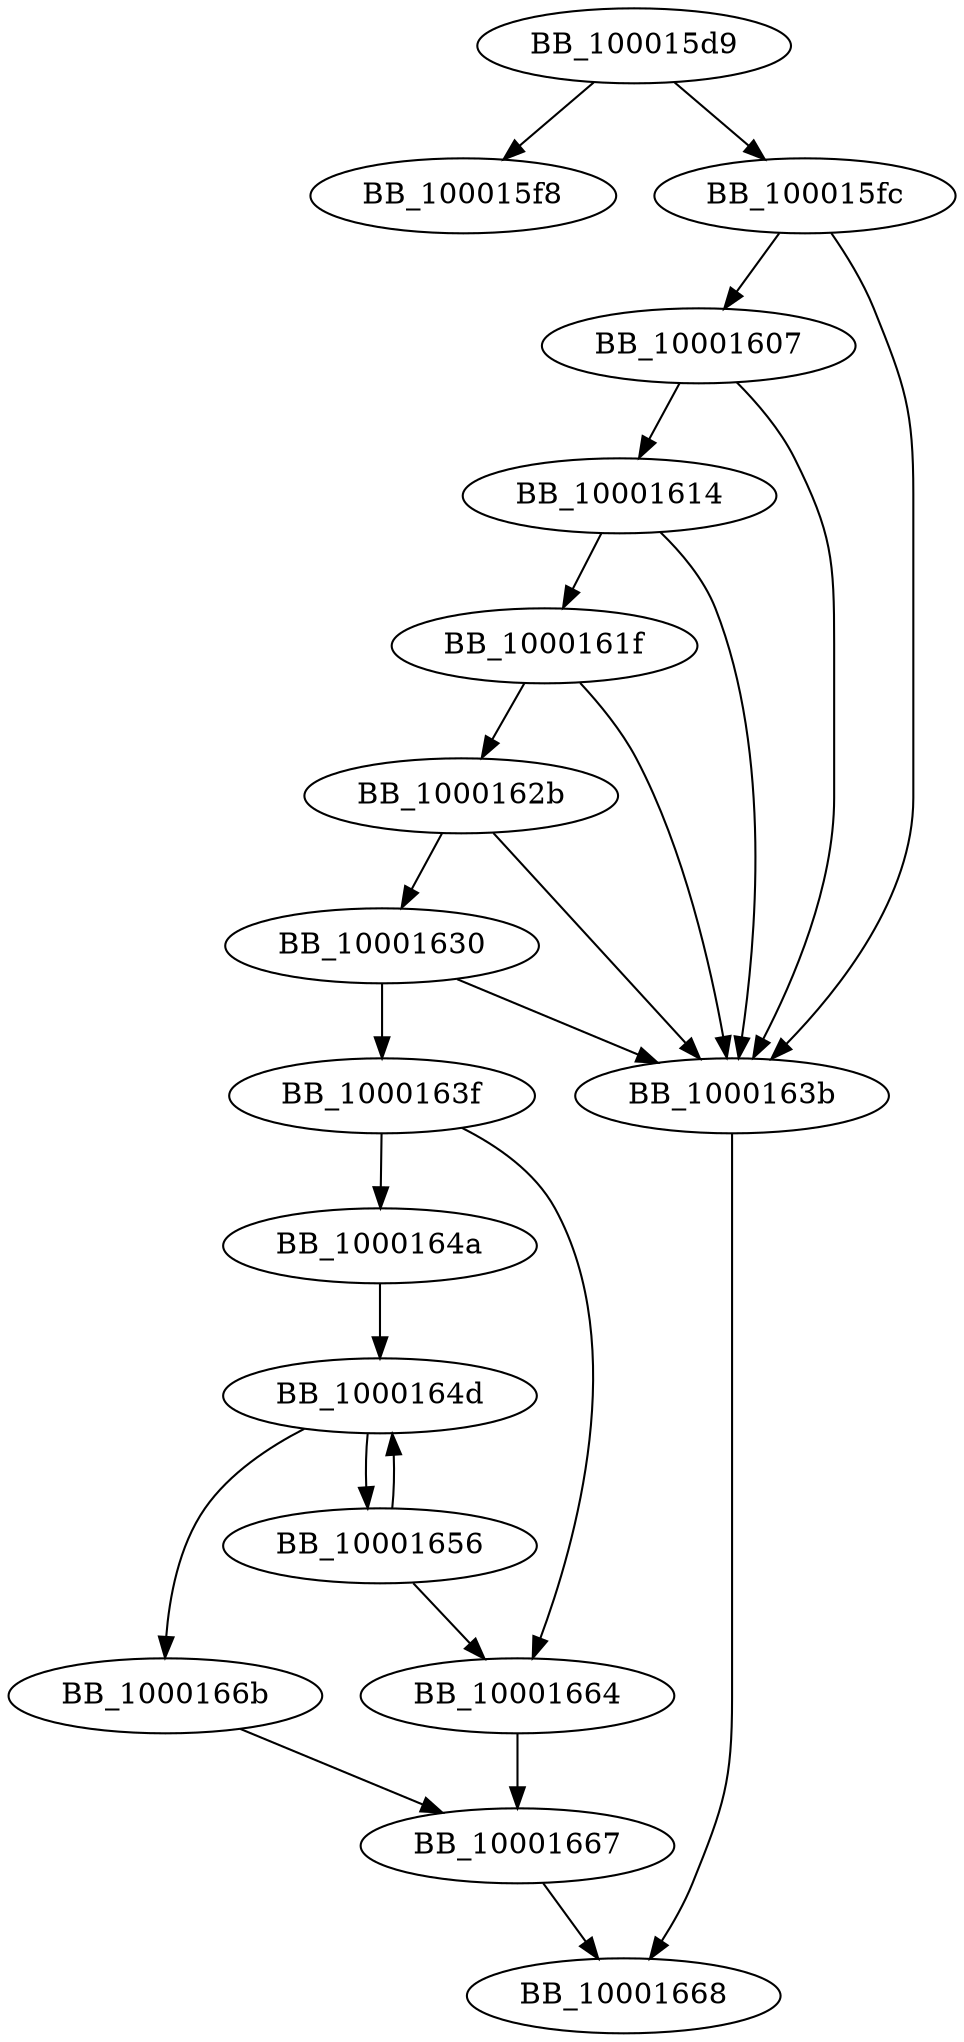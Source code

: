 DiGraph sub_100015D9{
BB_100015d9->BB_100015f8
BB_100015d9->BB_100015fc
BB_100015fc->BB_10001607
BB_100015fc->BB_1000163b
BB_10001607->BB_10001614
BB_10001607->BB_1000163b
BB_10001614->BB_1000161f
BB_10001614->BB_1000163b
BB_1000161f->BB_1000162b
BB_1000161f->BB_1000163b
BB_1000162b->BB_10001630
BB_1000162b->BB_1000163b
BB_10001630->BB_1000163b
BB_10001630->BB_1000163f
BB_1000163b->BB_10001668
BB_1000163f->BB_1000164a
BB_1000163f->BB_10001664
BB_1000164a->BB_1000164d
BB_1000164d->BB_10001656
BB_1000164d->BB_1000166b
BB_10001656->BB_1000164d
BB_10001656->BB_10001664
BB_10001664->BB_10001667
BB_10001667->BB_10001668
BB_1000166b->BB_10001667
}
